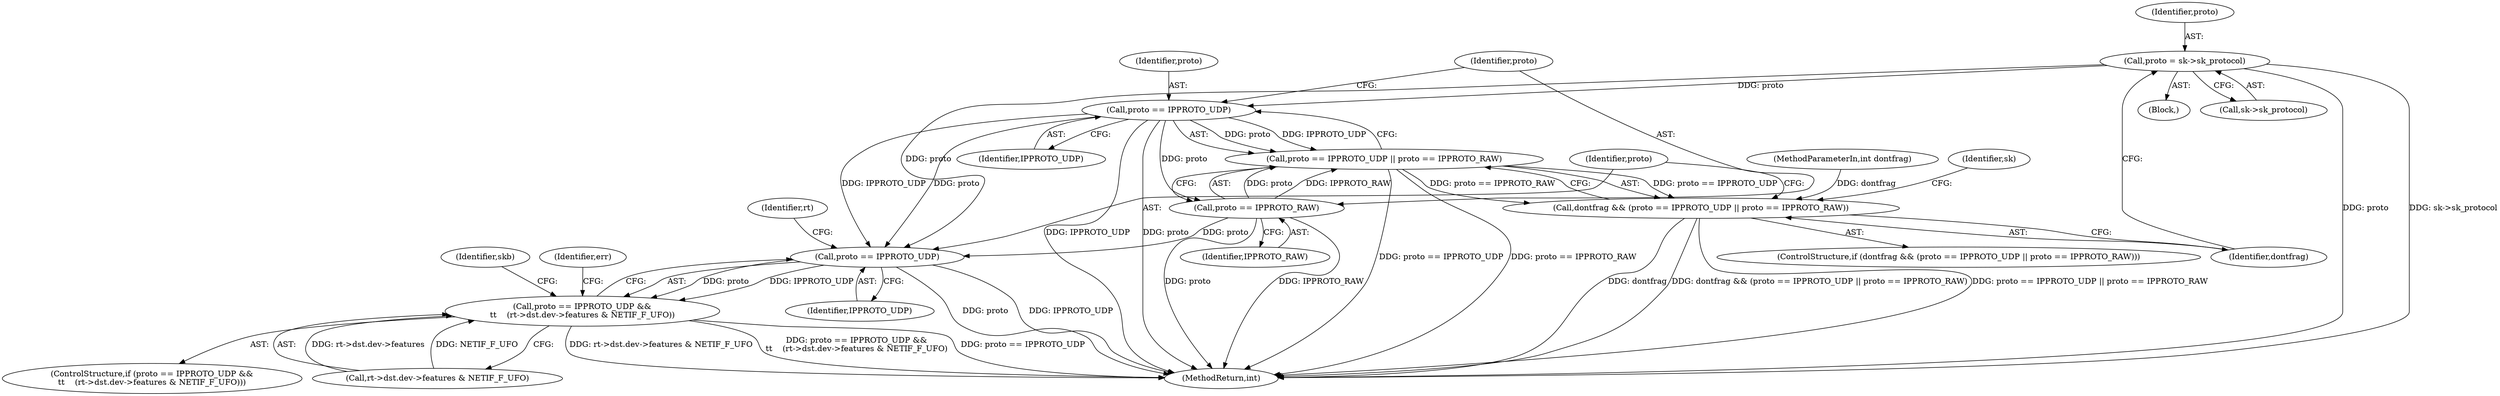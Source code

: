 digraph "0_linux_75a493e60ac4bbe2e977e7129d6d8cbb0dd236be@pointer" {
"1000659" [label="(Call,proto = sk->sk_protocol)"];
"1000668" [label="(Call,proto == IPPROTO_UDP)"];
"1000667" [label="(Call,proto == IPPROTO_UDP || proto == IPPROTO_RAW)"];
"1000665" [label="(Call,dontfrag && (proto == IPPROTO_UDP || proto == IPPROTO_RAW))"];
"1000671" [label="(Call,proto == IPPROTO_RAW)"];
"1000686" [label="(Call,proto == IPPROTO_UDP)"];
"1000685" [label="(Call,proto == IPPROTO_UDP &&\n\t\t    (rt->dst.dev->features & NETIF_F_UFO))"];
"1000127" [label="(MethodParameterIn,int dontfrag)"];
"1000670" [label="(Identifier,IPPROTO_UDP)"];
"1000671" [label="(Call,proto == IPPROTO_RAW)"];
"1000668" [label="(Call,proto == IPPROTO_UDP)"];
"1000686" [label="(Call,proto == IPPROTO_UDP)"];
"1000665" [label="(Call,dontfrag && (proto == IPPROTO_UDP || proto == IPPROTO_RAW))"];
"1000661" [label="(Call,sk->sk_protocol)"];
"1000684" [label="(ControlStructure,if (proto == IPPROTO_UDP &&\n\t\t    (rt->dst.dev->features & NETIF_F_UFO)))"];
"1000676" [label="(Identifier,sk)"];
"1000685" [label="(Call,proto == IPPROTO_UDP &&\n\t\t    (rt->dst.dev->features & NETIF_F_UFO))"];
"1000673" [label="(Identifier,IPPROTO_RAW)"];
"1000720" [label="(Identifier,skb)"];
"1000667" [label="(Call,proto == IPPROTO_UDP || proto == IPPROTO_RAW)"];
"1001327" [label="(MethodReturn,int)"];
"1000700" [label="(Identifier,err)"];
"1000664" [label="(ControlStructure,if (dontfrag && (proto == IPPROTO_UDP || proto == IPPROTO_RAW)))"];
"1000687" [label="(Identifier,proto)"];
"1000689" [label="(Call,rt->dst.dev->features & NETIF_F_UFO)"];
"1000688" [label="(Identifier,IPPROTO_UDP)"];
"1000666" [label="(Identifier,dontfrag)"];
"1000659" [label="(Call,proto = sk->sk_protocol)"];
"1000672" [label="(Identifier,proto)"];
"1000669" [label="(Identifier,proto)"];
"1000657" [label="(Block,)"];
"1000693" [label="(Identifier,rt)"];
"1000660" [label="(Identifier,proto)"];
"1000659" -> "1000657"  [label="AST: "];
"1000659" -> "1000661"  [label="CFG: "];
"1000660" -> "1000659"  [label="AST: "];
"1000661" -> "1000659"  [label="AST: "];
"1000666" -> "1000659"  [label="CFG: "];
"1000659" -> "1001327"  [label="DDG: proto"];
"1000659" -> "1001327"  [label="DDG: sk->sk_protocol"];
"1000659" -> "1000668"  [label="DDG: proto"];
"1000659" -> "1000686"  [label="DDG: proto"];
"1000668" -> "1000667"  [label="AST: "];
"1000668" -> "1000670"  [label="CFG: "];
"1000669" -> "1000668"  [label="AST: "];
"1000670" -> "1000668"  [label="AST: "];
"1000672" -> "1000668"  [label="CFG: "];
"1000667" -> "1000668"  [label="CFG: "];
"1000668" -> "1001327"  [label="DDG: IPPROTO_UDP"];
"1000668" -> "1001327"  [label="DDG: proto"];
"1000668" -> "1000667"  [label="DDG: proto"];
"1000668" -> "1000667"  [label="DDG: IPPROTO_UDP"];
"1000668" -> "1000671"  [label="DDG: proto"];
"1000668" -> "1000686"  [label="DDG: proto"];
"1000668" -> "1000686"  [label="DDG: IPPROTO_UDP"];
"1000667" -> "1000665"  [label="AST: "];
"1000667" -> "1000671"  [label="CFG: "];
"1000671" -> "1000667"  [label="AST: "];
"1000665" -> "1000667"  [label="CFG: "];
"1000667" -> "1001327"  [label="DDG: proto == IPPROTO_UDP"];
"1000667" -> "1001327"  [label="DDG: proto == IPPROTO_RAW"];
"1000667" -> "1000665"  [label="DDG: proto == IPPROTO_UDP"];
"1000667" -> "1000665"  [label="DDG: proto == IPPROTO_RAW"];
"1000671" -> "1000667"  [label="DDG: proto"];
"1000671" -> "1000667"  [label="DDG: IPPROTO_RAW"];
"1000665" -> "1000664"  [label="AST: "];
"1000665" -> "1000666"  [label="CFG: "];
"1000666" -> "1000665"  [label="AST: "];
"1000676" -> "1000665"  [label="CFG: "];
"1000687" -> "1000665"  [label="CFG: "];
"1000665" -> "1001327"  [label="DDG: dontfrag"];
"1000665" -> "1001327"  [label="DDG: dontfrag && (proto == IPPROTO_UDP || proto == IPPROTO_RAW)"];
"1000665" -> "1001327"  [label="DDG: proto == IPPROTO_UDP || proto == IPPROTO_RAW"];
"1000127" -> "1000665"  [label="DDG: dontfrag"];
"1000671" -> "1000673"  [label="CFG: "];
"1000672" -> "1000671"  [label="AST: "];
"1000673" -> "1000671"  [label="AST: "];
"1000671" -> "1001327"  [label="DDG: proto"];
"1000671" -> "1001327"  [label="DDG: IPPROTO_RAW"];
"1000671" -> "1000686"  [label="DDG: proto"];
"1000686" -> "1000685"  [label="AST: "];
"1000686" -> "1000688"  [label="CFG: "];
"1000687" -> "1000686"  [label="AST: "];
"1000688" -> "1000686"  [label="AST: "];
"1000693" -> "1000686"  [label="CFG: "];
"1000685" -> "1000686"  [label="CFG: "];
"1000686" -> "1001327"  [label="DDG: proto"];
"1000686" -> "1001327"  [label="DDG: IPPROTO_UDP"];
"1000686" -> "1000685"  [label="DDG: proto"];
"1000686" -> "1000685"  [label="DDG: IPPROTO_UDP"];
"1000685" -> "1000684"  [label="AST: "];
"1000685" -> "1000689"  [label="CFG: "];
"1000689" -> "1000685"  [label="AST: "];
"1000700" -> "1000685"  [label="CFG: "];
"1000720" -> "1000685"  [label="CFG: "];
"1000685" -> "1001327"  [label="DDG: rt->dst.dev->features & NETIF_F_UFO"];
"1000685" -> "1001327"  [label="DDG: proto == IPPROTO_UDP &&\n\t\t    (rt->dst.dev->features & NETIF_F_UFO)"];
"1000685" -> "1001327"  [label="DDG: proto == IPPROTO_UDP"];
"1000689" -> "1000685"  [label="DDG: rt->dst.dev->features"];
"1000689" -> "1000685"  [label="DDG: NETIF_F_UFO"];
}
